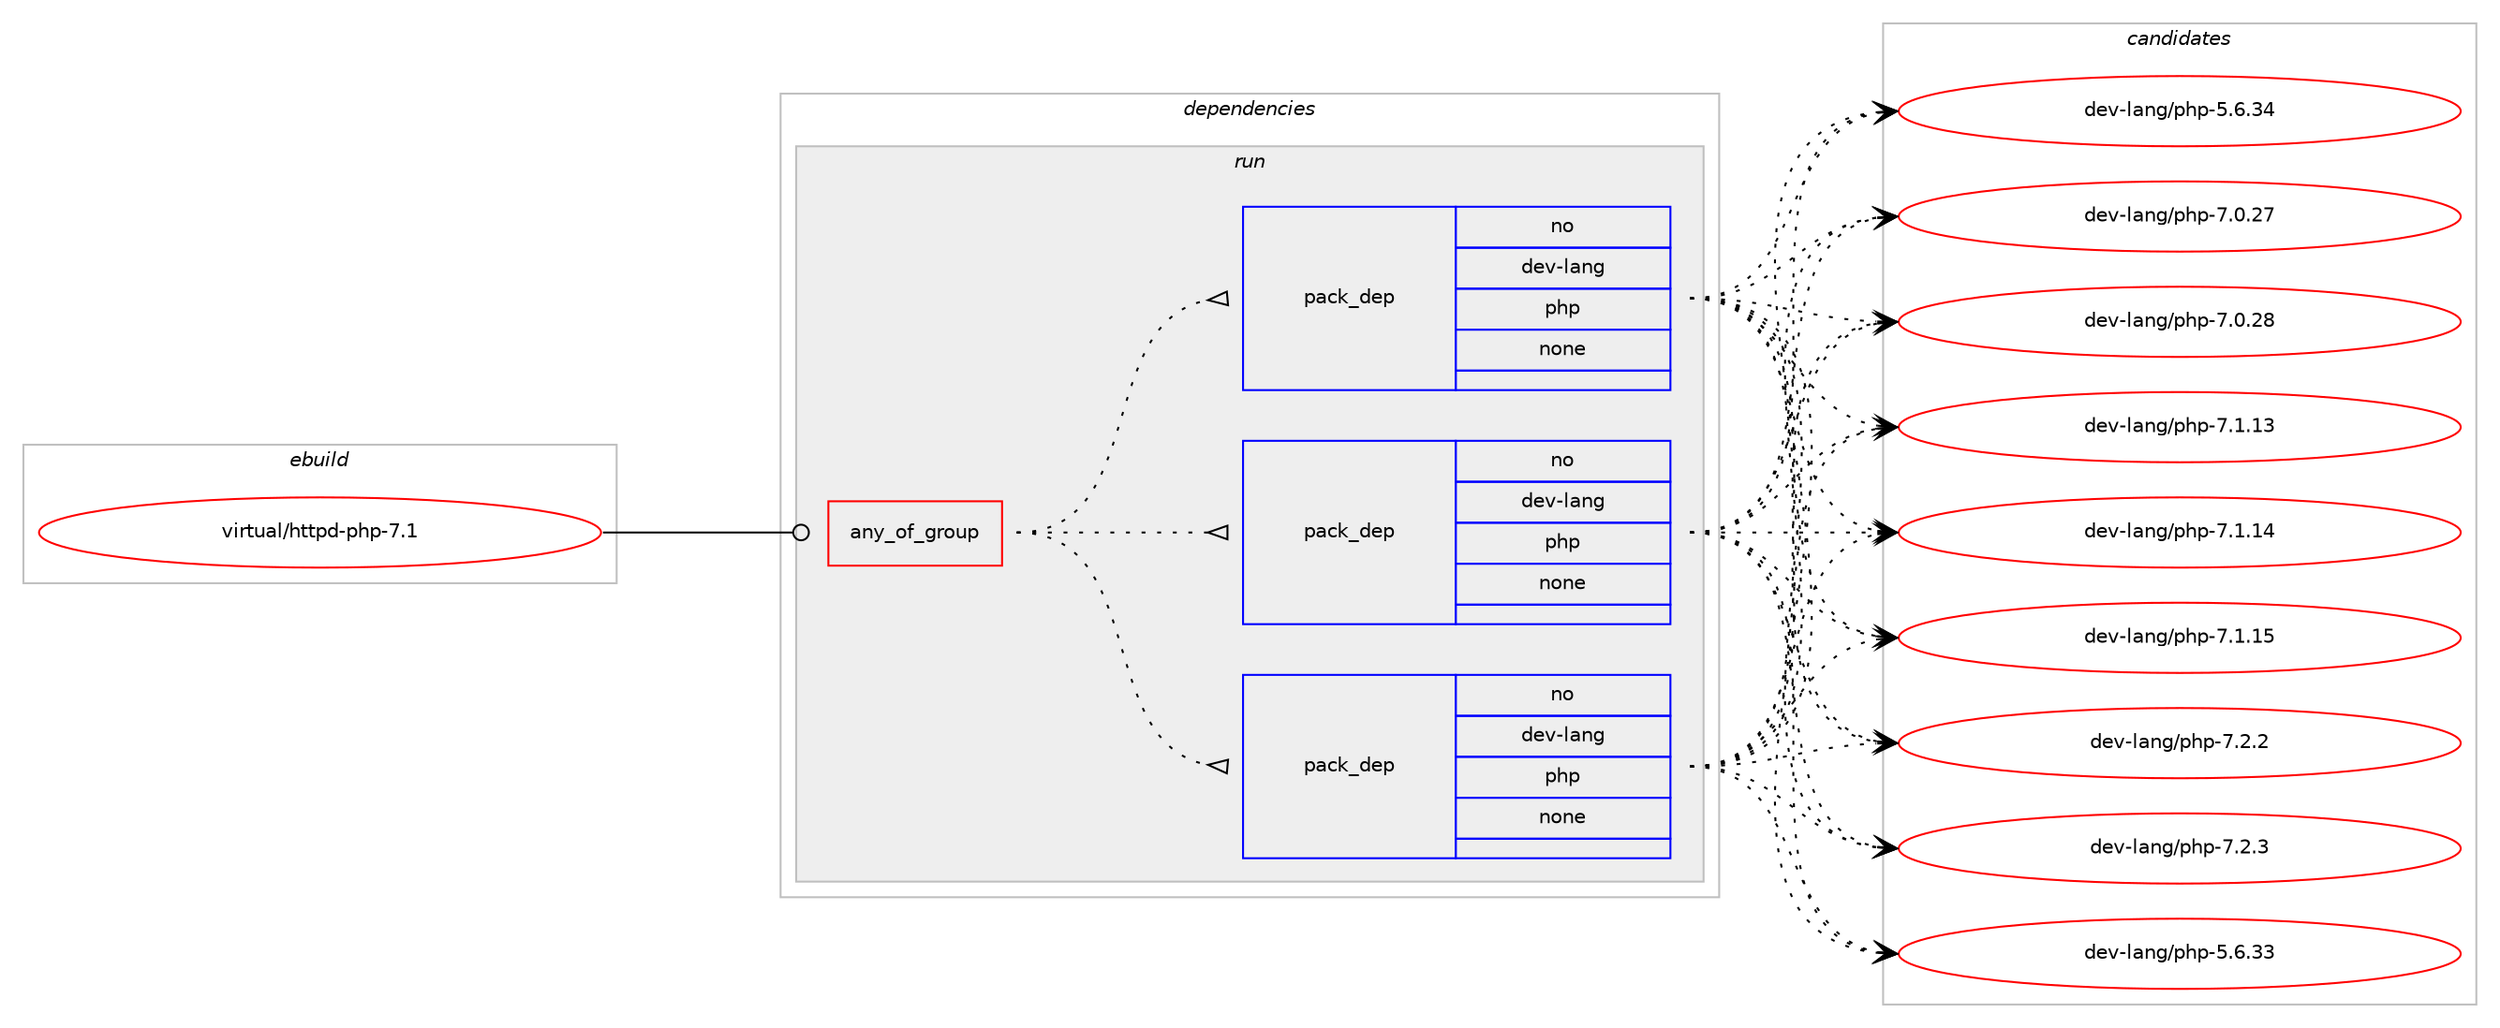 digraph prolog {

# *************
# Graph options
# *************

newrank=true;
concentrate=true;
compound=true;
graph [rankdir=LR,fontname=Helvetica,fontsize=10,ranksep=1.5];#, ranksep=2.5, nodesep=0.2];
edge  [arrowhead=vee];
node  [fontname=Helvetica,fontsize=10];

# **********
# The ebuild
# **********

subgraph cluster_leftcol {
color=gray;
rank=same;
label=<<i>ebuild</i>>;
id [label="virtual/httpd-php-7.1", color=red, width=4, href="../virtual/httpd-php-7.1.svg"];
}

# ****************
# The dependencies
# ****************

subgraph cluster_midcol {
color=gray;
label=<<i>dependencies</i>>;
subgraph cluster_compile {
fillcolor="#eeeeee";
style=filled;
label=<<i>compile</i>>;
}
subgraph cluster_compileandrun {
fillcolor="#eeeeee";
style=filled;
label=<<i>compile and run</i>>;
}
subgraph cluster_run {
fillcolor="#eeeeee";
style=filled;
label=<<i>run</i>>;
subgraph any71 {
dependency8404 [label=<<TABLE BORDER="0" CELLBORDER="1" CELLSPACING="0" CELLPADDING="4"><TR><TD CELLPADDING="10">any_of_group</TD></TR></TABLE>>, shape=none, color=red];subgraph pack7296 {
dependency8405 [label=<<TABLE BORDER="0" CELLBORDER="1" CELLSPACING="0" CELLPADDING="4" WIDTH="220"><TR><TD ROWSPAN="6" CELLPADDING="30">pack_dep</TD></TR><TR><TD WIDTH="110">no</TD></TR><TR><TD>dev-lang</TD></TR><TR><TD>php</TD></TR><TR><TD>none</TD></TR><TR><TD></TD></TR></TABLE>>, shape=none, color=blue];
}
dependency8404:e -> dependency8405:w [weight=20,style="dotted",arrowhead="oinv"];
subgraph pack7297 {
dependency8406 [label=<<TABLE BORDER="0" CELLBORDER="1" CELLSPACING="0" CELLPADDING="4" WIDTH="220"><TR><TD ROWSPAN="6" CELLPADDING="30">pack_dep</TD></TR><TR><TD WIDTH="110">no</TD></TR><TR><TD>dev-lang</TD></TR><TR><TD>php</TD></TR><TR><TD>none</TD></TR><TR><TD></TD></TR></TABLE>>, shape=none, color=blue];
}
dependency8404:e -> dependency8406:w [weight=20,style="dotted",arrowhead="oinv"];
subgraph pack7298 {
dependency8407 [label=<<TABLE BORDER="0" CELLBORDER="1" CELLSPACING="0" CELLPADDING="4" WIDTH="220"><TR><TD ROWSPAN="6" CELLPADDING="30">pack_dep</TD></TR><TR><TD WIDTH="110">no</TD></TR><TR><TD>dev-lang</TD></TR><TR><TD>php</TD></TR><TR><TD>none</TD></TR><TR><TD></TD></TR></TABLE>>, shape=none, color=blue];
}
dependency8404:e -> dependency8407:w [weight=20,style="dotted",arrowhead="oinv"];
}
id:e -> dependency8404:w [weight=20,style="solid",arrowhead="odot"];
}
}

# **************
# The candidates
# **************

subgraph cluster_choices {
rank=same;
color=gray;
label=<<i>candidates</i>>;

subgraph choice7296 {
color=black;
nodesep=1;
choice10010111845108971101034711210411245534654465151 [label="dev-lang/php-5.6.33", color=red, width=4,href="../dev-lang/php-5.6.33.svg"];
choice10010111845108971101034711210411245534654465152 [label="dev-lang/php-5.6.34", color=red, width=4,href="../dev-lang/php-5.6.34.svg"];
choice10010111845108971101034711210411245554648465055 [label="dev-lang/php-7.0.27", color=red, width=4,href="../dev-lang/php-7.0.27.svg"];
choice10010111845108971101034711210411245554648465056 [label="dev-lang/php-7.0.28", color=red, width=4,href="../dev-lang/php-7.0.28.svg"];
choice10010111845108971101034711210411245554649464951 [label="dev-lang/php-7.1.13", color=red, width=4,href="../dev-lang/php-7.1.13.svg"];
choice10010111845108971101034711210411245554649464952 [label="dev-lang/php-7.1.14", color=red, width=4,href="../dev-lang/php-7.1.14.svg"];
choice10010111845108971101034711210411245554649464953 [label="dev-lang/php-7.1.15", color=red, width=4,href="../dev-lang/php-7.1.15.svg"];
choice100101118451089711010347112104112455546504650 [label="dev-lang/php-7.2.2", color=red, width=4,href="../dev-lang/php-7.2.2.svg"];
choice100101118451089711010347112104112455546504651 [label="dev-lang/php-7.2.3", color=red, width=4,href="../dev-lang/php-7.2.3.svg"];
dependency8405:e -> choice10010111845108971101034711210411245534654465151:w [style=dotted,weight="100"];
dependency8405:e -> choice10010111845108971101034711210411245534654465152:w [style=dotted,weight="100"];
dependency8405:e -> choice10010111845108971101034711210411245554648465055:w [style=dotted,weight="100"];
dependency8405:e -> choice10010111845108971101034711210411245554648465056:w [style=dotted,weight="100"];
dependency8405:e -> choice10010111845108971101034711210411245554649464951:w [style=dotted,weight="100"];
dependency8405:e -> choice10010111845108971101034711210411245554649464952:w [style=dotted,weight="100"];
dependency8405:e -> choice10010111845108971101034711210411245554649464953:w [style=dotted,weight="100"];
dependency8405:e -> choice100101118451089711010347112104112455546504650:w [style=dotted,weight="100"];
dependency8405:e -> choice100101118451089711010347112104112455546504651:w [style=dotted,weight="100"];
}
subgraph choice7297 {
color=black;
nodesep=1;
choice10010111845108971101034711210411245534654465151 [label="dev-lang/php-5.6.33", color=red, width=4,href="../dev-lang/php-5.6.33.svg"];
choice10010111845108971101034711210411245534654465152 [label="dev-lang/php-5.6.34", color=red, width=4,href="../dev-lang/php-5.6.34.svg"];
choice10010111845108971101034711210411245554648465055 [label="dev-lang/php-7.0.27", color=red, width=4,href="../dev-lang/php-7.0.27.svg"];
choice10010111845108971101034711210411245554648465056 [label="dev-lang/php-7.0.28", color=red, width=4,href="../dev-lang/php-7.0.28.svg"];
choice10010111845108971101034711210411245554649464951 [label="dev-lang/php-7.1.13", color=red, width=4,href="../dev-lang/php-7.1.13.svg"];
choice10010111845108971101034711210411245554649464952 [label="dev-lang/php-7.1.14", color=red, width=4,href="../dev-lang/php-7.1.14.svg"];
choice10010111845108971101034711210411245554649464953 [label="dev-lang/php-7.1.15", color=red, width=4,href="../dev-lang/php-7.1.15.svg"];
choice100101118451089711010347112104112455546504650 [label="dev-lang/php-7.2.2", color=red, width=4,href="../dev-lang/php-7.2.2.svg"];
choice100101118451089711010347112104112455546504651 [label="dev-lang/php-7.2.3", color=red, width=4,href="../dev-lang/php-7.2.3.svg"];
dependency8406:e -> choice10010111845108971101034711210411245534654465151:w [style=dotted,weight="100"];
dependency8406:e -> choice10010111845108971101034711210411245534654465152:w [style=dotted,weight="100"];
dependency8406:e -> choice10010111845108971101034711210411245554648465055:w [style=dotted,weight="100"];
dependency8406:e -> choice10010111845108971101034711210411245554648465056:w [style=dotted,weight="100"];
dependency8406:e -> choice10010111845108971101034711210411245554649464951:w [style=dotted,weight="100"];
dependency8406:e -> choice10010111845108971101034711210411245554649464952:w [style=dotted,weight="100"];
dependency8406:e -> choice10010111845108971101034711210411245554649464953:w [style=dotted,weight="100"];
dependency8406:e -> choice100101118451089711010347112104112455546504650:w [style=dotted,weight="100"];
dependency8406:e -> choice100101118451089711010347112104112455546504651:w [style=dotted,weight="100"];
}
subgraph choice7298 {
color=black;
nodesep=1;
choice10010111845108971101034711210411245534654465151 [label="dev-lang/php-5.6.33", color=red, width=4,href="../dev-lang/php-5.6.33.svg"];
choice10010111845108971101034711210411245534654465152 [label="dev-lang/php-5.6.34", color=red, width=4,href="../dev-lang/php-5.6.34.svg"];
choice10010111845108971101034711210411245554648465055 [label="dev-lang/php-7.0.27", color=red, width=4,href="../dev-lang/php-7.0.27.svg"];
choice10010111845108971101034711210411245554648465056 [label="dev-lang/php-7.0.28", color=red, width=4,href="../dev-lang/php-7.0.28.svg"];
choice10010111845108971101034711210411245554649464951 [label="dev-lang/php-7.1.13", color=red, width=4,href="../dev-lang/php-7.1.13.svg"];
choice10010111845108971101034711210411245554649464952 [label="dev-lang/php-7.1.14", color=red, width=4,href="../dev-lang/php-7.1.14.svg"];
choice10010111845108971101034711210411245554649464953 [label="dev-lang/php-7.1.15", color=red, width=4,href="../dev-lang/php-7.1.15.svg"];
choice100101118451089711010347112104112455546504650 [label="dev-lang/php-7.2.2", color=red, width=4,href="../dev-lang/php-7.2.2.svg"];
choice100101118451089711010347112104112455546504651 [label="dev-lang/php-7.2.3", color=red, width=4,href="../dev-lang/php-7.2.3.svg"];
dependency8407:e -> choice10010111845108971101034711210411245534654465151:w [style=dotted,weight="100"];
dependency8407:e -> choice10010111845108971101034711210411245534654465152:w [style=dotted,weight="100"];
dependency8407:e -> choice10010111845108971101034711210411245554648465055:w [style=dotted,weight="100"];
dependency8407:e -> choice10010111845108971101034711210411245554648465056:w [style=dotted,weight="100"];
dependency8407:e -> choice10010111845108971101034711210411245554649464951:w [style=dotted,weight="100"];
dependency8407:e -> choice10010111845108971101034711210411245554649464952:w [style=dotted,weight="100"];
dependency8407:e -> choice10010111845108971101034711210411245554649464953:w [style=dotted,weight="100"];
dependency8407:e -> choice100101118451089711010347112104112455546504650:w [style=dotted,weight="100"];
dependency8407:e -> choice100101118451089711010347112104112455546504651:w [style=dotted,weight="100"];
}
}

}
